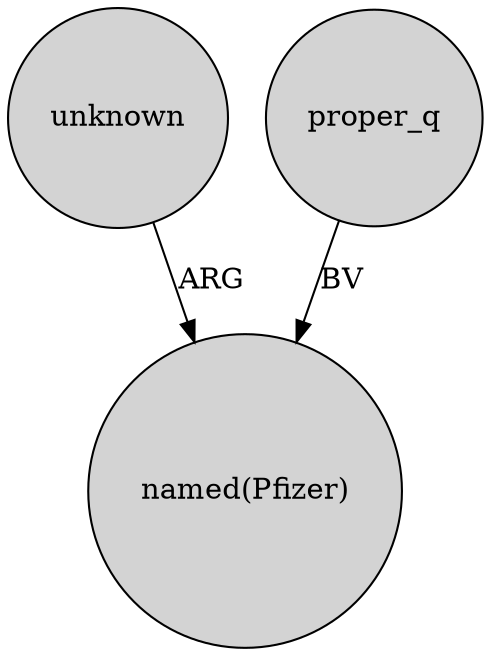 digraph {
	node [shape=circle style=filled]
	unknown -> "named(Pfizer)" [label=ARG]
	proper_q -> "named(Pfizer)" [label=BV]
}

